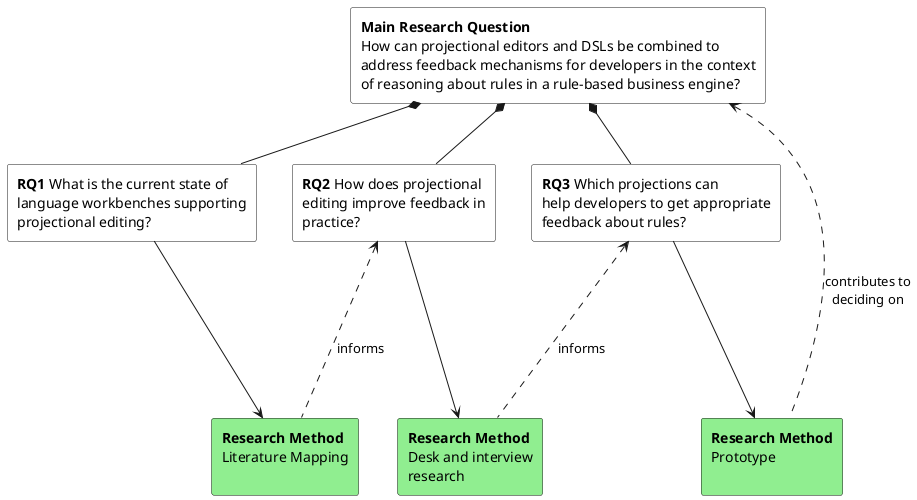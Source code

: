 @startuml
'skinparam linetype polyline

rectangle "<b>Main Research Question</b>\nHow can projectional editors and DSLs be combined to\naddress feedback mechanisms for developers in the context\nof reasoning about rules in a rule-based business engine?"  as MainQuestion #white
rectangle "<b>RQ1</b> What is the current state of\nlanguage workbenches supporting\nprojectional editing?" as RQ1 #white
rectangle "<b>RQ2</b> How does projectional\nediting improve feedback in\npractice?" as RQ2 #white
rectangle "<b>RQ3</b> Which projections can\nhelp developers to get appropriate\nfeedback about rules?" as RQ3 #white
rectangle "<b>Research Method</b>\nLiterature Mapping\n" as RM1 #lightgreen
rectangle "<b>Research Method</b>\nDesk and interview\nresearch" as RM2 #lightgreen
rectangle "<b>Research Method</b>\nPrototype\n" as RM3 #lightgreen

MainQuestion *-down- RQ1
MainQuestion *-down- RQ2
MainQuestion *-down- RQ3

RQ1 -down-> RM1
RQ2 -down-> RM2
RQ3 -down-> RM3

RQ1 -[hidden]right- RQ2
RQ2 -[hidden]right- RQ3

RM1 .up..> RQ2  : informs
RM2 .up..> RQ3  : informs
RM3 ..up..> MainQuestion : contributes to\ndeciding on

@enduml